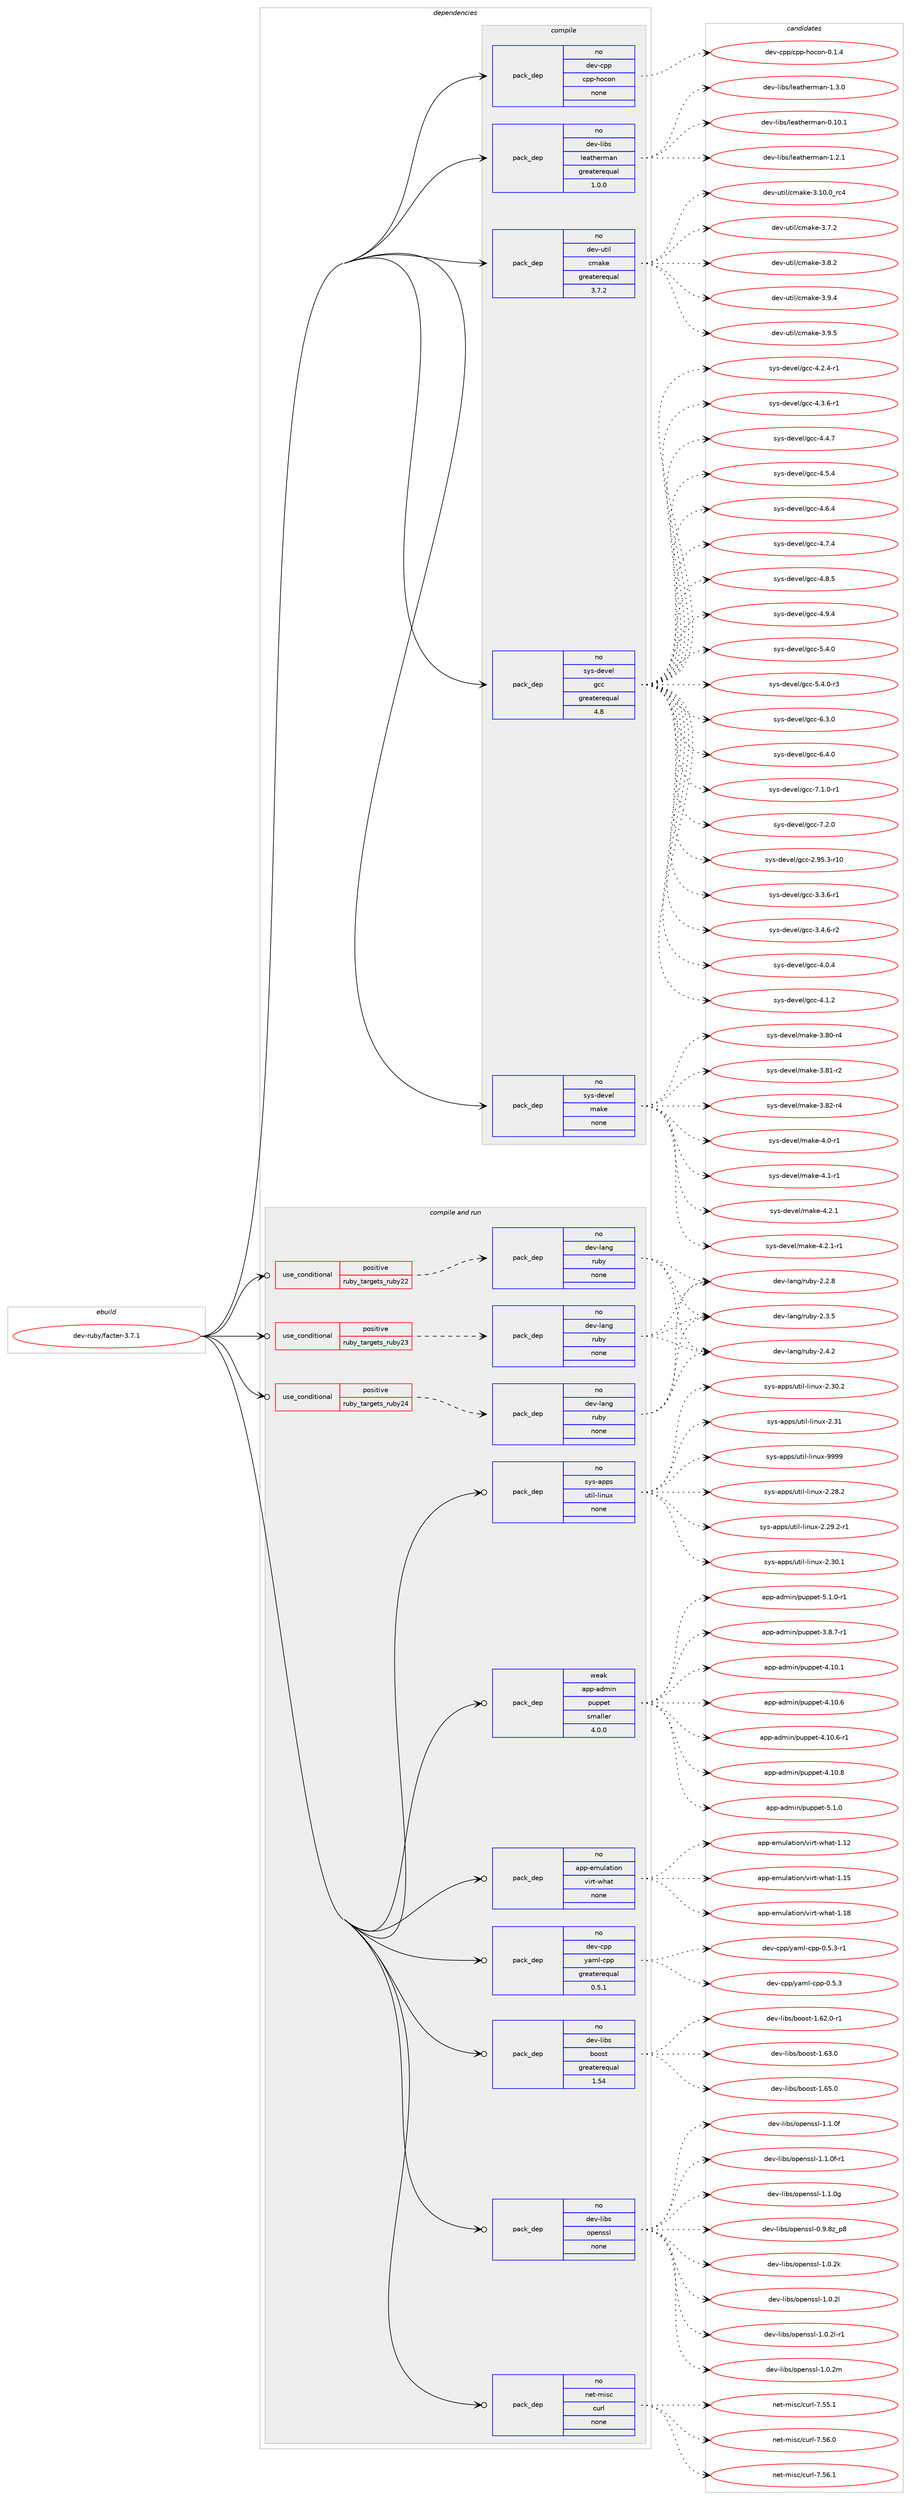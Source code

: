 digraph prolog {

# *************
# Graph options
# *************

newrank=true;
concentrate=true;
compound=true;
graph [rankdir=LR,fontname=Helvetica,fontsize=10,ranksep=1.5];#, ranksep=2.5, nodesep=0.2];
edge  [arrowhead=vee];
node  [fontname=Helvetica,fontsize=10];

# **********
# The ebuild
# **********

subgraph cluster_leftcol {
color=gray;
rank=same;
label=<<i>ebuild</i>>;
id [label="dev-ruby/facter-3.7.1", color=red, width=4, href="../dev-ruby/facter-3.7.1.svg"];
}

# ****************
# The dependencies
# ****************

subgraph cluster_midcol {
color=gray;
label=<<i>dependencies</i>>;
subgraph cluster_compile {
fillcolor="#eeeeee";
style=filled;
label=<<i>compile</i>>;
subgraph pack176944 {
dependency237535 [label=<<TABLE BORDER="0" CELLBORDER="1" CELLSPACING="0" CELLPADDING="4" WIDTH="220"><TR><TD ROWSPAN="6" CELLPADDING="30">pack_dep</TD></TR><TR><TD WIDTH="110">no</TD></TR><TR><TD>dev-cpp</TD></TR><TR><TD>cpp-hocon</TD></TR><TR><TD>none</TD></TR><TR><TD></TD></TR></TABLE>>, shape=none, color=blue];
}
id:e -> dependency237535:w [weight=20,style="solid",arrowhead="vee"];
subgraph pack176945 {
dependency237536 [label=<<TABLE BORDER="0" CELLBORDER="1" CELLSPACING="0" CELLPADDING="4" WIDTH="220"><TR><TD ROWSPAN="6" CELLPADDING="30">pack_dep</TD></TR><TR><TD WIDTH="110">no</TD></TR><TR><TD>dev-libs</TD></TR><TR><TD>leatherman</TD></TR><TR><TD>greaterequal</TD></TR><TR><TD>1.0.0</TD></TR></TABLE>>, shape=none, color=blue];
}
id:e -> dependency237536:w [weight=20,style="solid",arrowhead="vee"];
subgraph pack176946 {
dependency237537 [label=<<TABLE BORDER="0" CELLBORDER="1" CELLSPACING="0" CELLPADDING="4" WIDTH="220"><TR><TD ROWSPAN="6" CELLPADDING="30">pack_dep</TD></TR><TR><TD WIDTH="110">no</TD></TR><TR><TD>dev-util</TD></TR><TR><TD>cmake</TD></TR><TR><TD>greaterequal</TD></TR><TR><TD>3.7.2</TD></TR></TABLE>>, shape=none, color=blue];
}
id:e -> dependency237537:w [weight=20,style="solid",arrowhead="vee"];
subgraph pack176947 {
dependency237538 [label=<<TABLE BORDER="0" CELLBORDER="1" CELLSPACING="0" CELLPADDING="4" WIDTH="220"><TR><TD ROWSPAN="6" CELLPADDING="30">pack_dep</TD></TR><TR><TD WIDTH="110">no</TD></TR><TR><TD>sys-devel</TD></TR><TR><TD>gcc</TD></TR><TR><TD>greaterequal</TD></TR><TR><TD>4.8</TD></TR></TABLE>>, shape=none, color=blue];
}
id:e -> dependency237538:w [weight=20,style="solid",arrowhead="vee"];
subgraph pack176948 {
dependency237539 [label=<<TABLE BORDER="0" CELLBORDER="1" CELLSPACING="0" CELLPADDING="4" WIDTH="220"><TR><TD ROWSPAN="6" CELLPADDING="30">pack_dep</TD></TR><TR><TD WIDTH="110">no</TD></TR><TR><TD>sys-devel</TD></TR><TR><TD>make</TD></TR><TR><TD>none</TD></TR><TR><TD></TD></TR></TABLE>>, shape=none, color=blue];
}
id:e -> dependency237539:w [weight=20,style="solid",arrowhead="vee"];
}
subgraph cluster_compileandrun {
fillcolor="#eeeeee";
style=filled;
label=<<i>compile and run</i>>;
subgraph cond56514 {
dependency237540 [label=<<TABLE BORDER="0" CELLBORDER="1" CELLSPACING="0" CELLPADDING="4"><TR><TD ROWSPAN="3" CELLPADDING="10">use_conditional</TD></TR><TR><TD>positive</TD></TR><TR><TD>ruby_targets_ruby22</TD></TR></TABLE>>, shape=none, color=red];
subgraph pack176949 {
dependency237541 [label=<<TABLE BORDER="0" CELLBORDER="1" CELLSPACING="0" CELLPADDING="4" WIDTH="220"><TR><TD ROWSPAN="6" CELLPADDING="30">pack_dep</TD></TR><TR><TD WIDTH="110">no</TD></TR><TR><TD>dev-lang</TD></TR><TR><TD>ruby</TD></TR><TR><TD>none</TD></TR><TR><TD></TD></TR></TABLE>>, shape=none, color=blue];
}
dependency237540:e -> dependency237541:w [weight=20,style="dashed",arrowhead="vee"];
}
id:e -> dependency237540:w [weight=20,style="solid",arrowhead="odotvee"];
subgraph cond56515 {
dependency237542 [label=<<TABLE BORDER="0" CELLBORDER="1" CELLSPACING="0" CELLPADDING="4"><TR><TD ROWSPAN="3" CELLPADDING="10">use_conditional</TD></TR><TR><TD>positive</TD></TR><TR><TD>ruby_targets_ruby23</TD></TR></TABLE>>, shape=none, color=red];
subgraph pack176950 {
dependency237543 [label=<<TABLE BORDER="0" CELLBORDER="1" CELLSPACING="0" CELLPADDING="4" WIDTH="220"><TR><TD ROWSPAN="6" CELLPADDING="30">pack_dep</TD></TR><TR><TD WIDTH="110">no</TD></TR><TR><TD>dev-lang</TD></TR><TR><TD>ruby</TD></TR><TR><TD>none</TD></TR><TR><TD></TD></TR></TABLE>>, shape=none, color=blue];
}
dependency237542:e -> dependency237543:w [weight=20,style="dashed",arrowhead="vee"];
}
id:e -> dependency237542:w [weight=20,style="solid",arrowhead="odotvee"];
subgraph cond56516 {
dependency237544 [label=<<TABLE BORDER="0" CELLBORDER="1" CELLSPACING="0" CELLPADDING="4"><TR><TD ROWSPAN="3" CELLPADDING="10">use_conditional</TD></TR><TR><TD>positive</TD></TR><TR><TD>ruby_targets_ruby24</TD></TR></TABLE>>, shape=none, color=red];
subgraph pack176951 {
dependency237545 [label=<<TABLE BORDER="0" CELLBORDER="1" CELLSPACING="0" CELLPADDING="4" WIDTH="220"><TR><TD ROWSPAN="6" CELLPADDING="30">pack_dep</TD></TR><TR><TD WIDTH="110">no</TD></TR><TR><TD>dev-lang</TD></TR><TR><TD>ruby</TD></TR><TR><TD>none</TD></TR><TR><TD></TD></TR></TABLE>>, shape=none, color=blue];
}
dependency237544:e -> dependency237545:w [weight=20,style="dashed",arrowhead="vee"];
}
id:e -> dependency237544:w [weight=20,style="solid",arrowhead="odotvee"];
subgraph pack176952 {
dependency237546 [label=<<TABLE BORDER="0" CELLBORDER="1" CELLSPACING="0" CELLPADDING="4" WIDTH="220"><TR><TD ROWSPAN="6" CELLPADDING="30">pack_dep</TD></TR><TR><TD WIDTH="110">no</TD></TR><TR><TD>app-emulation</TD></TR><TR><TD>virt-what</TD></TR><TR><TD>none</TD></TR><TR><TD></TD></TR></TABLE>>, shape=none, color=blue];
}
id:e -> dependency237546:w [weight=20,style="solid",arrowhead="odotvee"];
subgraph pack176953 {
dependency237547 [label=<<TABLE BORDER="0" CELLBORDER="1" CELLSPACING="0" CELLPADDING="4" WIDTH="220"><TR><TD ROWSPAN="6" CELLPADDING="30">pack_dep</TD></TR><TR><TD WIDTH="110">no</TD></TR><TR><TD>dev-cpp</TD></TR><TR><TD>yaml-cpp</TD></TR><TR><TD>greaterequal</TD></TR><TR><TD>0.5.1</TD></TR></TABLE>>, shape=none, color=blue];
}
id:e -> dependency237547:w [weight=20,style="solid",arrowhead="odotvee"];
subgraph pack176954 {
dependency237548 [label=<<TABLE BORDER="0" CELLBORDER="1" CELLSPACING="0" CELLPADDING="4" WIDTH="220"><TR><TD ROWSPAN="6" CELLPADDING="30">pack_dep</TD></TR><TR><TD WIDTH="110">no</TD></TR><TR><TD>dev-libs</TD></TR><TR><TD>boost</TD></TR><TR><TD>greaterequal</TD></TR><TR><TD>1.54</TD></TR></TABLE>>, shape=none, color=blue];
}
id:e -> dependency237548:w [weight=20,style="solid",arrowhead="odotvee"];
subgraph pack176955 {
dependency237549 [label=<<TABLE BORDER="0" CELLBORDER="1" CELLSPACING="0" CELLPADDING="4" WIDTH="220"><TR><TD ROWSPAN="6" CELLPADDING="30">pack_dep</TD></TR><TR><TD WIDTH="110">no</TD></TR><TR><TD>dev-libs</TD></TR><TR><TD>openssl</TD></TR><TR><TD>none</TD></TR><TR><TD></TD></TR></TABLE>>, shape=none, color=blue];
}
id:e -> dependency237549:w [weight=20,style="solid",arrowhead="odotvee"];
subgraph pack176956 {
dependency237550 [label=<<TABLE BORDER="0" CELLBORDER="1" CELLSPACING="0" CELLPADDING="4" WIDTH="220"><TR><TD ROWSPAN="6" CELLPADDING="30">pack_dep</TD></TR><TR><TD WIDTH="110">no</TD></TR><TR><TD>net-misc</TD></TR><TR><TD>curl</TD></TR><TR><TD>none</TD></TR><TR><TD></TD></TR></TABLE>>, shape=none, color=blue];
}
id:e -> dependency237550:w [weight=20,style="solid",arrowhead="odotvee"];
subgraph pack176957 {
dependency237551 [label=<<TABLE BORDER="0" CELLBORDER="1" CELLSPACING="0" CELLPADDING="4" WIDTH="220"><TR><TD ROWSPAN="6" CELLPADDING="30">pack_dep</TD></TR><TR><TD WIDTH="110">no</TD></TR><TR><TD>sys-apps</TD></TR><TR><TD>util-linux</TD></TR><TR><TD>none</TD></TR><TR><TD></TD></TR></TABLE>>, shape=none, color=blue];
}
id:e -> dependency237551:w [weight=20,style="solid",arrowhead="odotvee"];
subgraph pack176958 {
dependency237552 [label=<<TABLE BORDER="0" CELLBORDER="1" CELLSPACING="0" CELLPADDING="4" WIDTH="220"><TR><TD ROWSPAN="6" CELLPADDING="30">pack_dep</TD></TR><TR><TD WIDTH="110">weak</TD></TR><TR><TD>app-admin</TD></TR><TR><TD>puppet</TD></TR><TR><TD>smaller</TD></TR><TR><TD>4.0.0</TD></TR></TABLE>>, shape=none, color=blue];
}
id:e -> dependency237552:w [weight=20,style="solid",arrowhead="odotvee"];
}
subgraph cluster_run {
fillcolor="#eeeeee";
style=filled;
label=<<i>run</i>>;
}
}

# **************
# The candidates
# **************

subgraph cluster_choices {
rank=same;
color=gray;
label=<<i>candidates</i>>;

subgraph choice176944 {
color=black;
nodesep=1;
choice100101118459911211247991121124510411199111110454846494652 [label="dev-cpp/cpp-hocon-0.1.4", color=red, width=4,href="../dev-cpp/cpp-hocon-0.1.4.svg"];
dependency237535:e -> choice100101118459911211247991121124510411199111110454846494652:w [style=dotted,weight="100"];
}
subgraph choice176945 {
color=black;
nodesep=1;
choice100101118451081059811547108101971161041011141099711045484649484649 [label="dev-libs/leatherman-0.10.1", color=red, width=4,href="../dev-libs/leatherman-0.10.1.svg"];
choice1001011184510810598115471081019711610410111410997110454946504649 [label="dev-libs/leatherman-1.2.1", color=red, width=4,href="../dev-libs/leatherman-1.2.1.svg"];
choice1001011184510810598115471081019711610410111410997110454946514648 [label="dev-libs/leatherman-1.3.0", color=red, width=4,href="../dev-libs/leatherman-1.3.0.svg"];
dependency237536:e -> choice100101118451081059811547108101971161041011141099711045484649484649:w [style=dotted,weight="100"];
dependency237536:e -> choice1001011184510810598115471081019711610410111410997110454946504649:w [style=dotted,weight="100"];
dependency237536:e -> choice1001011184510810598115471081019711610410111410997110454946514648:w [style=dotted,weight="100"];
}
subgraph choice176946 {
color=black;
nodesep=1;
choice1001011184511711610510847991099710710145514649484648951149952 [label="dev-util/cmake-3.10.0_rc4", color=red, width=4,href="../dev-util/cmake-3.10.0_rc4.svg"];
choice10010111845117116105108479910997107101455146554650 [label="dev-util/cmake-3.7.2", color=red, width=4,href="../dev-util/cmake-3.7.2.svg"];
choice10010111845117116105108479910997107101455146564650 [label="dev-util/cmake-3.8.2", color=red, width=4,href="../dev-util/cmake-3.8.2.svg"];
choice10010111845117116105108479910997107101455146574652 [label="dev-util/cmake-3.9.4", color=red, width=4,href="../dev-util/cmake-3.9.4.svg"];
choice10010111845117116105108479910997107101455146574653 [label="dev-util/cmake-3.9.5", color=red, width=4,href="../dev-util/cmake-3.9.5.svg"];
dependency237537:e -> choice1001011184511711610510847991099710710145514649484648951149952:w [style=dotted,weight="100"];
dependency237537:e -> choice10010111845117116105108479910997107101455146554650:w [style=dotted,weight="100"];
dependency237537:e -> choice10010111845117116105108479910997107101455146564650:w [style=dotted,weight="100"];
dependency237537:e -> choice10010111845117116105108479910997107101455146574652:w [style=dotted,weight="100"];
dependency237537:e -> choice10010111845117116105108479910997107101455146574653:w [style=dotted,weight="100"];
}
subgraph choice176947 {
color=black;
nodesep=1;
choice1151211154510010111810110847103999945504657534651451144948 [label="sys-devel/gcc-2.95.3-r10", color=red, width=4,href="../sys-devel/gcc-2.95.3-r10.svg"];
choice115121115451001011181011084710399994551465146544511449 [label="sys-devel/gcc-3.3.6-r1", color=red, width=4,href="../sys-devel/gcc-3.3.6-r1.svg"];
choice115121115451001011181011084710399994551465246544511450 [label="sys-devel/gcc-3.4.6-r2", color=red, width=4,href="../sys-devel/gcc-3.4.6-r2.svg"];
choice11512111545100101118101108471039999455246484652 [label="sys-devel/gcc-4.0.4", color=red, width=4,href="../sys-devel/gcc-4.0.4.svg"];
choice11512111545100101118101108471039999455246494650 [label="sys-devel/gcc-4.1.2", color=red, width=4,href="../sys-devel/gcc-4.1.2.svg"];
choice115121115451001011181011084710399994552465046524511449 [label="sys-devel/gcc-4.2.4-r1", color=red, width=4,href="../sys-devel/gcc-4.2.4-r1.svg"];
choice115121115451001011181011084710399994552465146544511449 [label="sys-devel/gcc-4.3.6-r1", color=red, width=4,href="../sys-devel/gcc-4.3.6-r1.svg"];
choice11512111545100101118101108471039999455246524655 [label="sys-devel/gcc-4.4.7", color=red, width=4,href="../sys-devel/gcc-4.4.7.svg"];
choice11512111545100101118101108471039999455246534652 [label="sys-devel/gcc-4.5.4", color=red, width=4,href="../sys-devel/gcc-4.5.4.svg"];
choice11512111545100101118101108471039999455246544652 [label="sys-devel/gcc-4.6.4", color=red, width=4,href="../sys-devel/gcc-4.6.4.svg"];
choice11512111545100101118101108471039999455246554652 [label="sys-devel/gcc-4.7.4", color=red, width=4,href="../sys-devel/gcc-4.7.4.svg"];
choice11512111545100101118101108471039999455246564653 [label="sys-devel/gcc-4.8.5", color=red, width=4,href="../sys-devel/gcc-4.8.5.svg"];
choice11512111545100101118101108471039999455246574652 [label="sys-devel/gcc-4.9.4", color=red, width=4,href="../sys-devel/gcc-4.9.4.svg"];
choice11512111545100101118101108471039999455346524648 [label="sys-devel/gcc-5.4.0", color=red, width=4,href="../sys-devel/gcc-5.4.0.svg"];
choice115121115451001011181011084710399994553465246484511451 [label="sys-devel/gcc-5.4.0-r3", color=red, width=4,href="../sys-devel/gcc-5.4.0-r3.svg"];
choice11512111545100101118101108471039999455446514648 [label="sys-devel/gcc-6.3.0", color=red, width=4,href="../sys-devel/gcc-6.3.0.svg"];
choice11512111545100101118101108471039999455446524648 [label="sys-devel/gcc-6.4.0", color=red, width=4,href="../sys-devel/gcc-6.4.0.svg"];
choice115121115451001011181011084710399994555464946484511449 [label="sys-devel/gcc-7.1.0-r1", color=red, width=4,href="../sys-devel/gcc-7.1.0-r1.svg"];
choice11512111545100101118101108471039999455546504648 [label="sys-devel/gcc-7.2.0", color=red, width=4,href="../sys-devel/gcc-7.2.0.svg"];
dependency237538:e -> choice1151211154510010111810110847103999945504657534651451144948:w [style=dotted,weight="100"];
dependency237538:e -> choice115121115451001011181011084710399994551465146544511449:w [style=dotted,weight="100"];
dependency237538:e -> choice115121115451001011181011084710399994551465246544511450:w [style=dotted,weight="100"];
dependency237538:e -> choice11512111545100101118101108471039999455246484652:w [style=dotted,weight="100"];
dependency237538:e -> choice11512111545100101118101108471039999455246494650:w [style=dotted,weight="100"];
dependency237538:e -> choice115121115451001011181011084710399994552465046524511449:w [style=dotted,weight="100"];
dependency237538:e -> choice115121115451001011181011084710399994552465146544511449:w [style=dotted,weight="100"];
dependency237538:e -> choice11512111545100101118101108471039999455246524655:w [style=dotted,weight="100"];
dependency237538:e -> choice11512111545100101118101108471039999455246534652:w [style=dotted,weight="100"];
dependency237538:e -> choice11512111545100101118101108471039999455246544652:w [style=dotted,weight="100"];
dependency237538:e -> choice11512111545100101118101108471039999455246554652:w [style=dotted,weight="100"];
dependency237538:e -> choice11512111545100101118101108471039999455246564653:w [style=dotted,weight="100"];
dependency237538:e -> choice11512111545100101118101108471039999455246574652:w [style=dotted,weight="100"];
dependency237538:e -> choice11512111545100101118101108471039999455346524648:w [style=dotted,weight="100"];
dependency237538:e -> choice115121115451001011181011084710399994553465246484511451:w [style=dotted,weight="100"];
dependency237538:e -> choice11512111545100101118101108471039999455446514648:w [style=dotted,weight="100"];
dependency237538:e -> choice11512111545100101118101108471039999455446524648:w [style=dotted,weight="100"];
dependency237538:e -> choice115121115451001011181011084710399994555464946484511449:w [style=dotted,weight="100"];
dependency237538:e -> choice11512111545100101118101108471039999455546504648:w [style=dotted,weight="100"];
}
subgraph choice176948 {
color=black;
nodesep=1;
choice11512111545100101118101108471099710710145514656484511452 [label="sys-devel/make-3.80-r4", color=red, width=4,href="../sys-devel/make-3.80-r4.svg"];
choice11512111545100101118101108471099710710145514656494511450 [label="sys-devel/make-3.81-r2", color=red, width=4,href="../sys-devel/make-3.81-r2.svg"];
choice11512111545100101118101108471099710710145514656504511452 [label="sys-devel/make-3.82-r4", color=red, width=4,href="../sys-devel/make-3.82-r4.svg"];
choice115121115451001011181011084710997107101455246484511449 [label="sys-devel/make-4.0-r1", color=red, width=4,href="../sys-devel/make-4.0-r1.svg"];
choice115121115451001011181011084710997107101455246494511449 [label="sys-devel/make-4.1-r1", color=red, width=4,href="../sys-devel/make-4.1-r1.svg"];
choice115121115451001011181011084710997107101455246504649 [label="sys-devel/make-4.2.1", color=red, width=4,href="../sys-devel/make-4.2.1.svg"];
choice1151211154510010111810110847109971071014552465046494511449 [label="sys-devel/make-4.2.1-r1", color=red, width=4,href="../sys-devel/make-4.2.1-r1.svg"];
dependency237539:e -> choice11512111545100101118101108471099710710145514656484511452:w [style=dotted,weight="100"];
dependency237539:e -> choice11512111545100101118101108471099710710145514656494511450:w [style=dotted,weight="100"];
dependency237539:e -> choice11512111545100101118101108471099710710145514656504511452:w [style=dotted,weight="100"];
dependency237539:e -> choice115121115451001011181011084710997107101455246484511449:w [style=dotted,weight="100"];
dependency237539:e -> choice115121115451001011181011084710997107101455246494511449:w [style=dotted,weight="100"];
dependency237539:e -> choice115121115451001011181011084710997107101455246504649:w [style=dotted,weight="100"];
dependency237539:e -> choice1151211154510010111810110847109971071014552465046494511449:w [style=dotted,weight="100"];
}
subgraph choice176949 {
color=black;
nodesep=1;
choice10010111845108971101034711411798121455046504656 [label="dev-lang/ruby-2.2.8", color=red, width=4,href="../dev-lang/ruby-2.2.8.svg"];
choice10010111845108971101034711411798121455046514653 [label="dev-lang/ruby-2.3.5", color=red, width=4,href="../dev-lang/ruby-2.3.5.svg"];
choice10010111845108971101034711411798121455046524650 [label="dev-lang/ruby-2.4.2", color=red, width=4,href="../dev-lang/ruby-2.4.2.svg"];
dependency237541:e -> choice10010111845108971101034711411798121455046504656:w [style=dotted,weight="100"];
dependency237541:e -> choice10010111845108971101034711411798121455046514653:w [style=dotted,weight="100"];
dependency237541:e -> choice10010111845108971101034711411798121455046524650:w [style=dotted,weight="100"];
}
subgraph choice176950 {
color=black;
nodesep=1;
choice10010111845108971101034711411798121455046504656 [label="dev-lang/ruby-2.2.8", color=red, width=4,href="../dev-lang/ruby-2.2.8.svg"];
choice10010111845108971101034711411798121455046514653 [label="dev-lang/ruby-2.3.5", color=red, width=4,href="../dev-lang/ruby-2.3.5.svg"];
choice10010111845108971101034711411798121455046524650 [label="dev-lang/ruby-2.4.2", color=red, width=4,href="../dev-lang/ruby-2.4.2.svg"];
dependency237543:e -> choice10010111845108971101034711411798121455046504656:w [style=dotted,weight="100"];
dependency237543:e -> choice10010111845108971101034711411798121455046514653:w [style=dotted,weight="100"];
dependency237543:e -> choice10010111845108971101034711411798121455046524650:w [style=dotted,weight="100"];
}
subgraph choice176951 {
color=black;
nodesep=1;
choice10010111845108971101034711411798121455046504656 [label="dev-lang/ruby-2.2.8", color=red, width=4,href="../dev-lang/ruby-2.2.8.svg"];
choice10010111845108971101034711411798121455046514653 [label="dev-lang/ruby-2.3.5", color=red, width=4,href="../dev-lang/ruby-2.3.5.svg"];
choice10010111845108971101034711411798121455046524650 [label="dev-lang/ruby-2.4.2", color=red, width=4,href="../dev-lang/ruby-2.4.2.svg"];
dependency237545:e -> choice10010111845108971101034711411798121455046504656:w [style=dotted,weight="100"];
dependency237545:e -> choice10010111845108971101034711411798121455046514653:w [style=dotted,weight="100"];
dependency237545:e -> choice10010111845108971101034711411798121455046524650:w [style=dotted,weight="100"];
}
subgraph choice176952 {
color=black;
nodesep=1;
choice9711211245101109117108971161051111104711810511411645119104971164549464950 [label="app-emulation/virt-what-1.12", color=red, width=4,href="../app-emulation/virt-what-1.12.svg"];
choice9711211245101109117108971161051111104711810511411645119104971164549464953 [label="app-emulation/virt-what-1.15", color=red, width=4,href="../app-emulation/virt-what-1.15.svg"];
choice9711211245101109117108971161051111104711810511411645119104971164549464956 [label="app-emulation/virt-what-1.18", color=red, width=4,href="../app-emulation/virt-what-1.18.svg"];
dependency237546:e -> choice9711211245101109117108971161051111104711810511411645119104971164549464950:w [style=dotted,weight="100"];
dependency237546:e -> choice9711211245101109117108971161051111104711810511411645119104971164549464953:w [style=dotted,weight="100"];
dependency237546:e -> choice9711211245101109117108971161051111104711810511411645119104971164549464956:w [style=dotted,weight="100"];
}
subgraph choice176953 {
color=black;
nodesep=1;
choice100101118459911211247121971091084599112112454846534651 [label="dev-cpp/yaml-cpp-0.5.3", color=red, width=4,href="../dev-cpp/yaml-cpp-0.5.3.svg"];
choice1001011184599112112471219710910845991121124548465346514511449 [label="dev-cpp/yaml-cpp-0.5.3-r1", color=red, width=4,href="../dev-cpp/yaml-cpp-0.5.3-r1.svg"];
dependency237547:e -> choice100101118459911211247121971091084599112112454846534651:w [style=dotted,weight="100"];
dependency237547:e -> choice1001011184599112112471219710910845991121124548465346514511449:w [style=dotted,weight="100"];
}
subgraph choice176954 {
color=black;
nodesep=1;
choice10010111845108105981154798111111115116454946545046484511449 [label="dev-libs/boost-1.62.0-r1", color=red, width=4,href="../dev-libs/boost-1.62.0-r1.svg"];
choice1001011184510810598115479811111111511645494654514648 [label="dev-libs/boost-1.63.0", color=red, width=4,href="../dev-libs/boost-1.63.0.svg"];
choice1001011184510810598115479811111111511645494654534648 [label="dev-libs/boost-1.65.0", color=red, width=4,href="../dev-libs/boost-1.65.0.svg"];
dependency237548:e -> choice10010111845108105981154798111111115116454946545046484511449:w [style=dotted,weight="100"];
dependency237548:e -> choice1001011184510810598115479811111111511645494654514648:w [style=dotted,weight="100"];
dependency237548:e -> choice1001011184510810598115479811111111511645494654534648:w [style=dotted,weight="100"];
}
subgraph choice176955 {
color=black;
nodesep=1;
choice1001011184510810598115471111121011101151151084548465746561229511256 [label="dev-libs/openssl-0.9.8z_p8", color=red, width=4,href="../dev-libs/openssl-0.9.8z_p8.svg"];
choice100101118451081059811547111112101110115115108454946484650107 [label="dev-libs/openssl-1.0.2k", color=red, width=4,href="../dev-libs/openssl-1.0.2k.svg"];
choice100101118451081059811547111112101110115115108454946484650108 [label="dev-libs/openssl-1.0.2l", color=red, width=4,href="../dev-libs/openssl-1.0.2l.svg"];
choice1001011184510810598115471111121011101151151084549464846501084511449 [label="dev-libs/openssl-1.0.2l-r1", color=red, width=4,href="../dev-libs/openssl-1.0.2l-r1.svg"];
choice100101118451081059811547111112101110115115108454946484650109 [label="dev-libs/openssl-1.0.2m", color=red, width=4,href="../dev-libs/openssl-1.0.2m.svg"];
choice100101118451081059811547111112101110115115108454946494648102 [label="dev-libs/openssl-1.1.0f", color=red, width=4,href="../dev-libs/openssl-1.1.0f.svg"];
choice1001011184510810598115471111121011101151151084549464946481024511449 [label="dev-libs/openssl-1.1.0f-r1", color=red, width=4,href="../dev-libs/openssl-1.1.0f-r1.svg"];
choice100101118451081059811547111112101110115115108454946494648103 [label="dev-libs/openssl-1.1.0g", color=red, width=4,href="../dev-libs/openssl-1.1.0g.svg"];
dependency237549:e -> choice1001011184510810598115471111121011101151151084548465746561229511256:w [style=dotted,weight="100"];
dependency237549:e -> choice100101118451081059811547111112101110115115108454946484650107:w [style=dotted,weight="100"];
dependency237549:e -> choice100101118451081059811547111112101110115115108454946484650108:w [style=dotted,weight="100"];
dependency237549:e -> choice1001011184510810598115471111121011101151151084549464846501084511449:w [style=dotted,weight="100"];
dependency237549:e -> choice100101118451081059811547111112101110115115108454946484650109:w [style=dotted,weight="100"];
dependency237549:e -> choice100101118451081059811547111112101110115115108454946494648102:w [style=dotted,weight="100"];
dependency237549:e -> choice1001011184510810598115471111121011101151151084549464946481024511449:w [style=dotted,weight="100"];
dependency237549:e -> choice100101118451081059811547111112101110115115108454946494648103:w [style=dotted,weight="100"];
}
subgraph choice176956 {
color=black;
nodesep=1;
choice1101011164510910511599479911711410845554653534649 [label="net-misc/curl-7.55.1", color=red, width=4,href="../net-misc/curl-7.55.1.svg"];
choice1101011164510910511599479911711410845554653544648 [label="net-misc/curl-7.56.0", color=red, width=4,href="../net-misc/curl-7.56.0.svg"];
choice1101011164510910511599479911711410845554653544649 [label="net-misc/curl-7.56.1", color=red, width=4,href="../net-misc/curl-7.56.1.svg"];
dependency237550:e -> choice1101011164510910511599479911711410845554653534649:w [style=dotted,weight="100"];
dependency237550:e -> choice1101011164510910511599479911711410845554653544648:w [style=dotted,weight="100"];
dependency237550:e -> choice1101011164510910511599479911711410845554653544649:w [style=dotted,weight="100"];
}
subgraph choice176957 {
color=black;
nodesep=1;
choice1151211154597112112115471171161051084510810511011712045504650564650 [label="sys-apps/util-linux-2.28.2", color=red, width=4,href="../sys-apps/util-linux-2.28.2.svg"];
choice11512111545971121121154711711610510845108105110117120455046505746504511449 [label="sys-apps/util-linux-2.29.2-r1", color=red, width=4,href="../sys-apps/util-linux-2.29.2-r1.svg"];
choice1151211154597112112115471171161051084510810511011712045504651484649 [label="sys-apps/util-linux-2.30.1", color=red, width=4,href="../sys-apps/util-linux-2.30.1.svg"];
choice1151211154597112112115471171161051084510810511011712045504651484650 [label="sys-apps/util-linux-2.30.2", color=red, width=4,href="../sys-apps/util-linux-2.30.2.svg"];
choice115121115459711211211547117116105108451081051101171204550465149 [label="sys-apps/util-linux-2.31", color=red, width=4,href="../sys-apps/util-linux-2.31.svg"];
choice115121115459711211211547117116105108451081051101171204557575757 [label="sys-apps/util-linux-9999", color=red, width=4,href="../sys-apps/util-linux-9999.svg"];
dependency237551:e -> choice1151211154597112112115471171161051084510810511011712045504650564650:w [style=dotted,weight="100"];
dependency237551:e -> choice11512111545971121121154711711610510845108105110117120455046505746504511449:w [style=dotted,weight="100"];
dependency237551:e -> choice1151211154597112112115471171161051084510810511011712045504651484649:w [style=dotted,weight="100"];
dependency237551:e -> choice1151211154597112112115471171161051084510810511011712045504651484650:w [style=dotted,weight="100"];
dependency237551:e -> choice115121115459711211211547117116105108451081051101171204550465149:w [style=dotted,weight="100"];
dependency237551:e -> choice115121115459711211211547117116105108451081051101171204557575757:w [style=dotted,weight="100"];
}
subgraph choice176958 {
color=black;
nodesep=1;
choice971121124597100109105110471121171121121011164551465646554511449 [label="app-admin/puppet-3.8.7-r1", color=red, width=4,href="../app-admin/puppet-3.8.7-r1.svg"];
choice9711211245971001091051104711211711211210111645524649484649 [label="app-admin/puppet-4.10.1", color=red, width=4,href="../app-admin/puppet-4.10.1.svg"];
choice9711211245971001091051104711211711211210111645524649484654 [label="app-admin/puppet-4.10.6", color=red, width=4,href="../app-admin/puppet-4.10.6.svg"];
choice97112112459710010910511047112117112112101116455246494846544511449 [label="app-admin/puppet-4.10.6-r1", color=red, width=4,href="../app-admin/puppet-4.10.6-r1.svg"];
choice9711211245971001091051104711211711211210111645524649484656 [label="app-admin/puppet-4.10.8", color=red, width=4,href="../app-admin/puppet-4.10.8.svg"];
choice97112112459710010910511047112117112112101116455346494648 [label="app-admin/puppet-5.1.0", color=red, width=4,href="../app-admin/puppet-5.1.0.svg"];
choice971121124597100109105110471121171121121011164553464946484511449 [label="app-admin/puppet-5.1.0-r1", color=red, width=4,href="../app-admin/puppet-5.1.0-r1.svg"];
dependency237552:e -> choice971121124597100109105110471121171121121011164551465646554511449:w [style=dotted,weight="100"];
dependency237552:e -> choice9711211245971001091051104711211711211210111645524649484649:w [style=dotted,weight="100"];
dependency237552:e -> choice9711211245971001091051104711211711211210111645524649484654:w [style=dotted,weight="100"];
dependency237552:e -> choice97112112459710010910511047112117112112101116455246494846544511449:w [style=dotted,weight="100"];
dependency237552:e -> choice9711211245971001091051104711211711211210111645524649484656:w [style=dotted,weight="100"];
dependency237552:e -> choice97112112459710010910511047112117112112101116455346494648:w [style=dotted,weight="100"];
dependency237552:e -> choice971121124597100109105110471121171121121011164553464946484511449:w [style=dotted,weight="100"];
}
}

}
